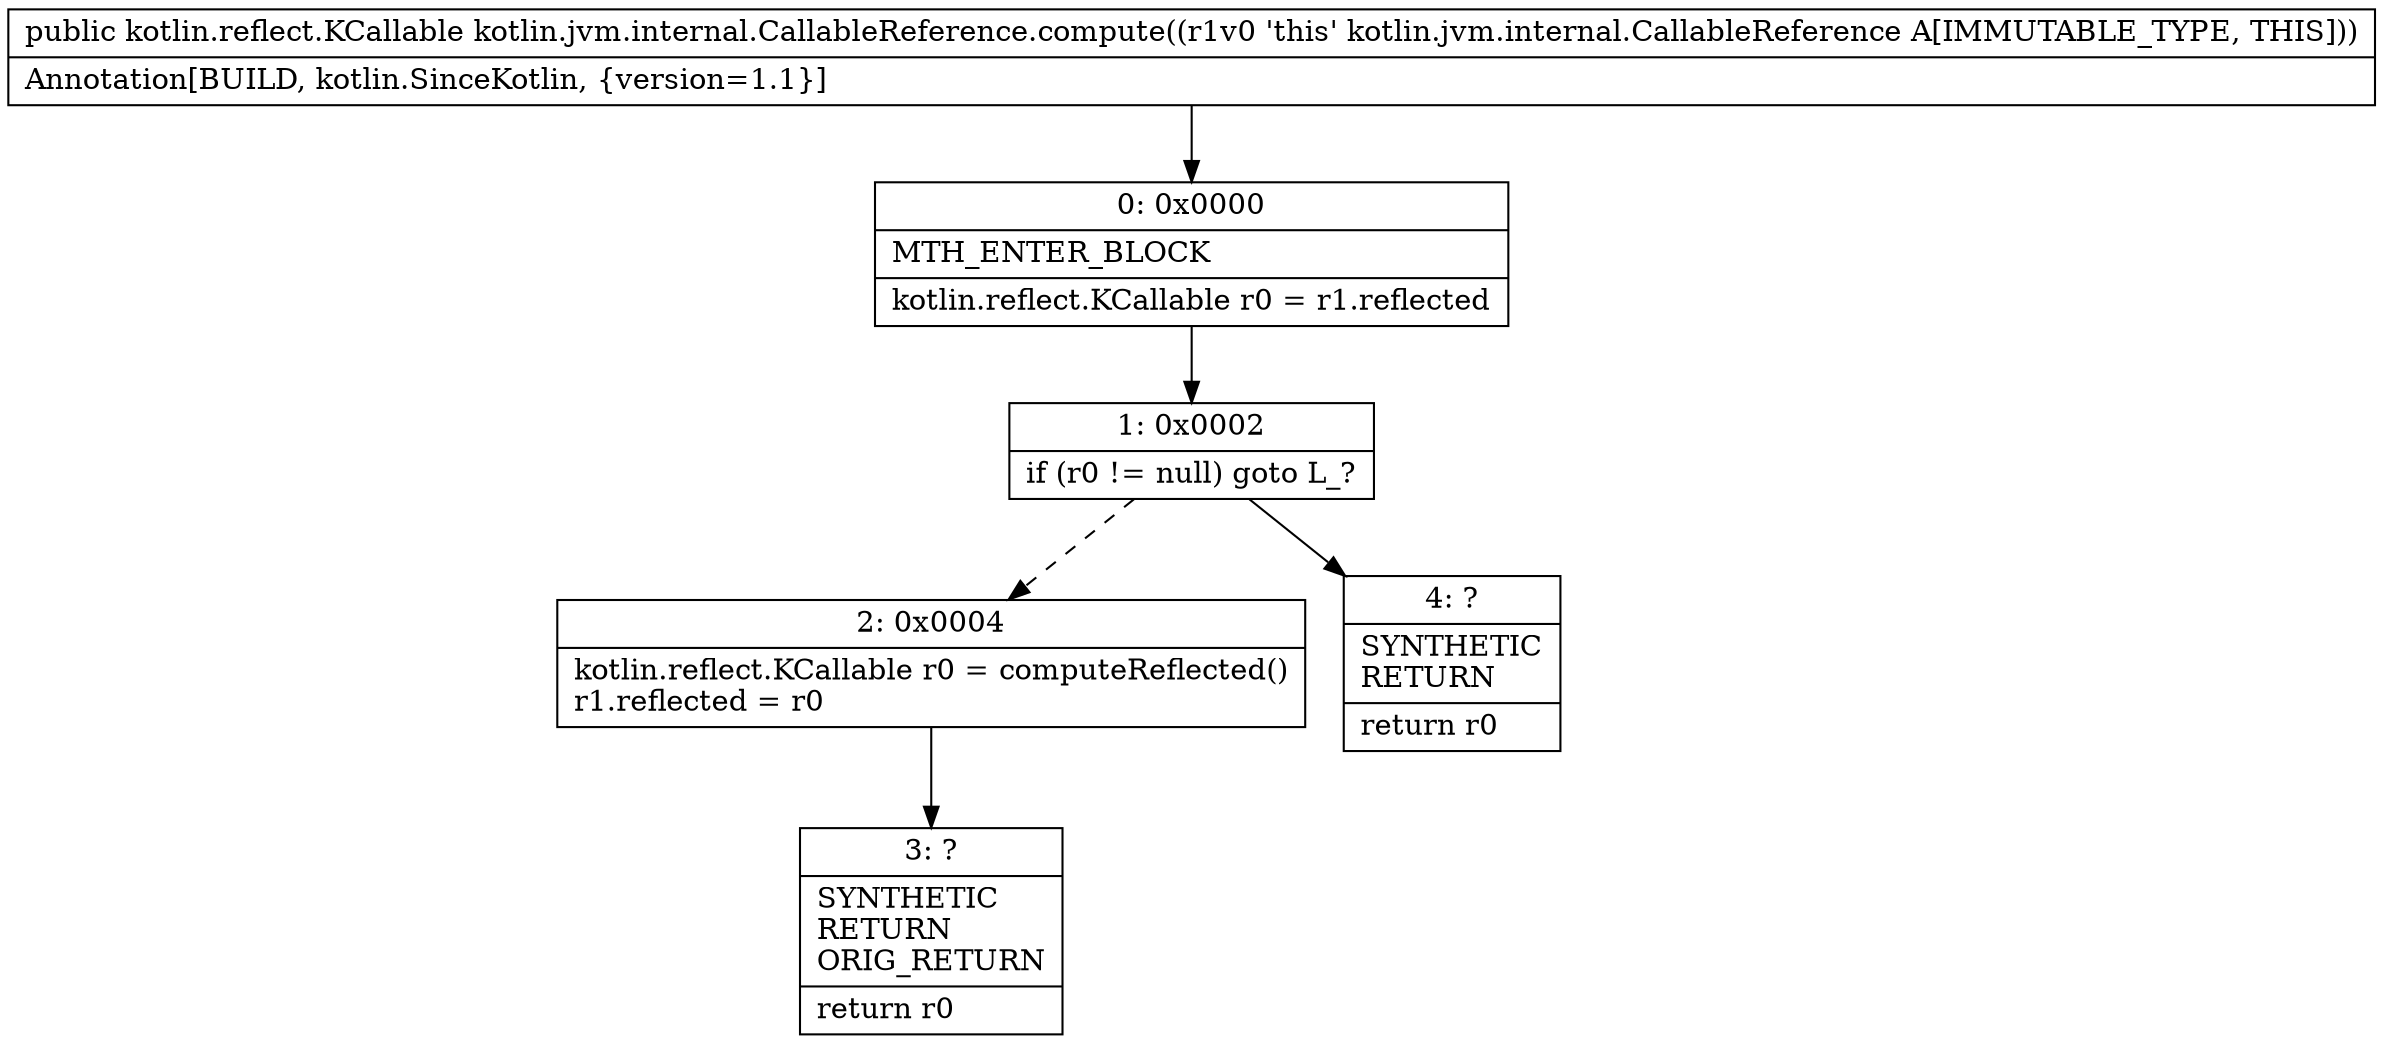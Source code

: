 digraph "CFG forkotlin.jvm.internal.CallableReference.compute()Lkotlin\/reflect\/KCallable;" {
Node_0 [shape=record,label="{0\:\ 0x0000|MTH_ENTER_BLOCK\l|kotlin.reflect.KCallable r0 = r1.reflected\l}"];
Node_1 [shape=record,label="{1\:\ 0x0002|if (r0 != null) goto L_?\l}"];
Node_2 [shape=record,label="{2\:\ 0x0004|kotlin.reflect.KCallable r0 = computeReflected()\lr1.reflected = r0\l}"];
Node_3 [shape=record,label="{3\:\ ?|SYNTHETIC\lRETURN\lORIG_RETURN\l|return r0\l}"];
Node_4 [shape=record,label="{4\:\ ?|SYNTHETIC\lRETURN\l|return r0\l}"];
MethodNode[shape=record,label="{public kotlin.reflect.KCallable kotlin.jvm.internal.CallableReference.compute((r1v0 'this' kotlin.jvm.internal.CallableReference A[IMMUTABLE_TYPE, THIS]))  | Annotation[BUILD, kotlin.SinceKotlin, \{version=1.1\}]\l}"];
MethodNode -> Node_0;
Node_0 -> Node_1;
Node_1 -> Node_2[style=dashed];
Node_1 -> Node_4;
Node_2 -> Node_3;
}

